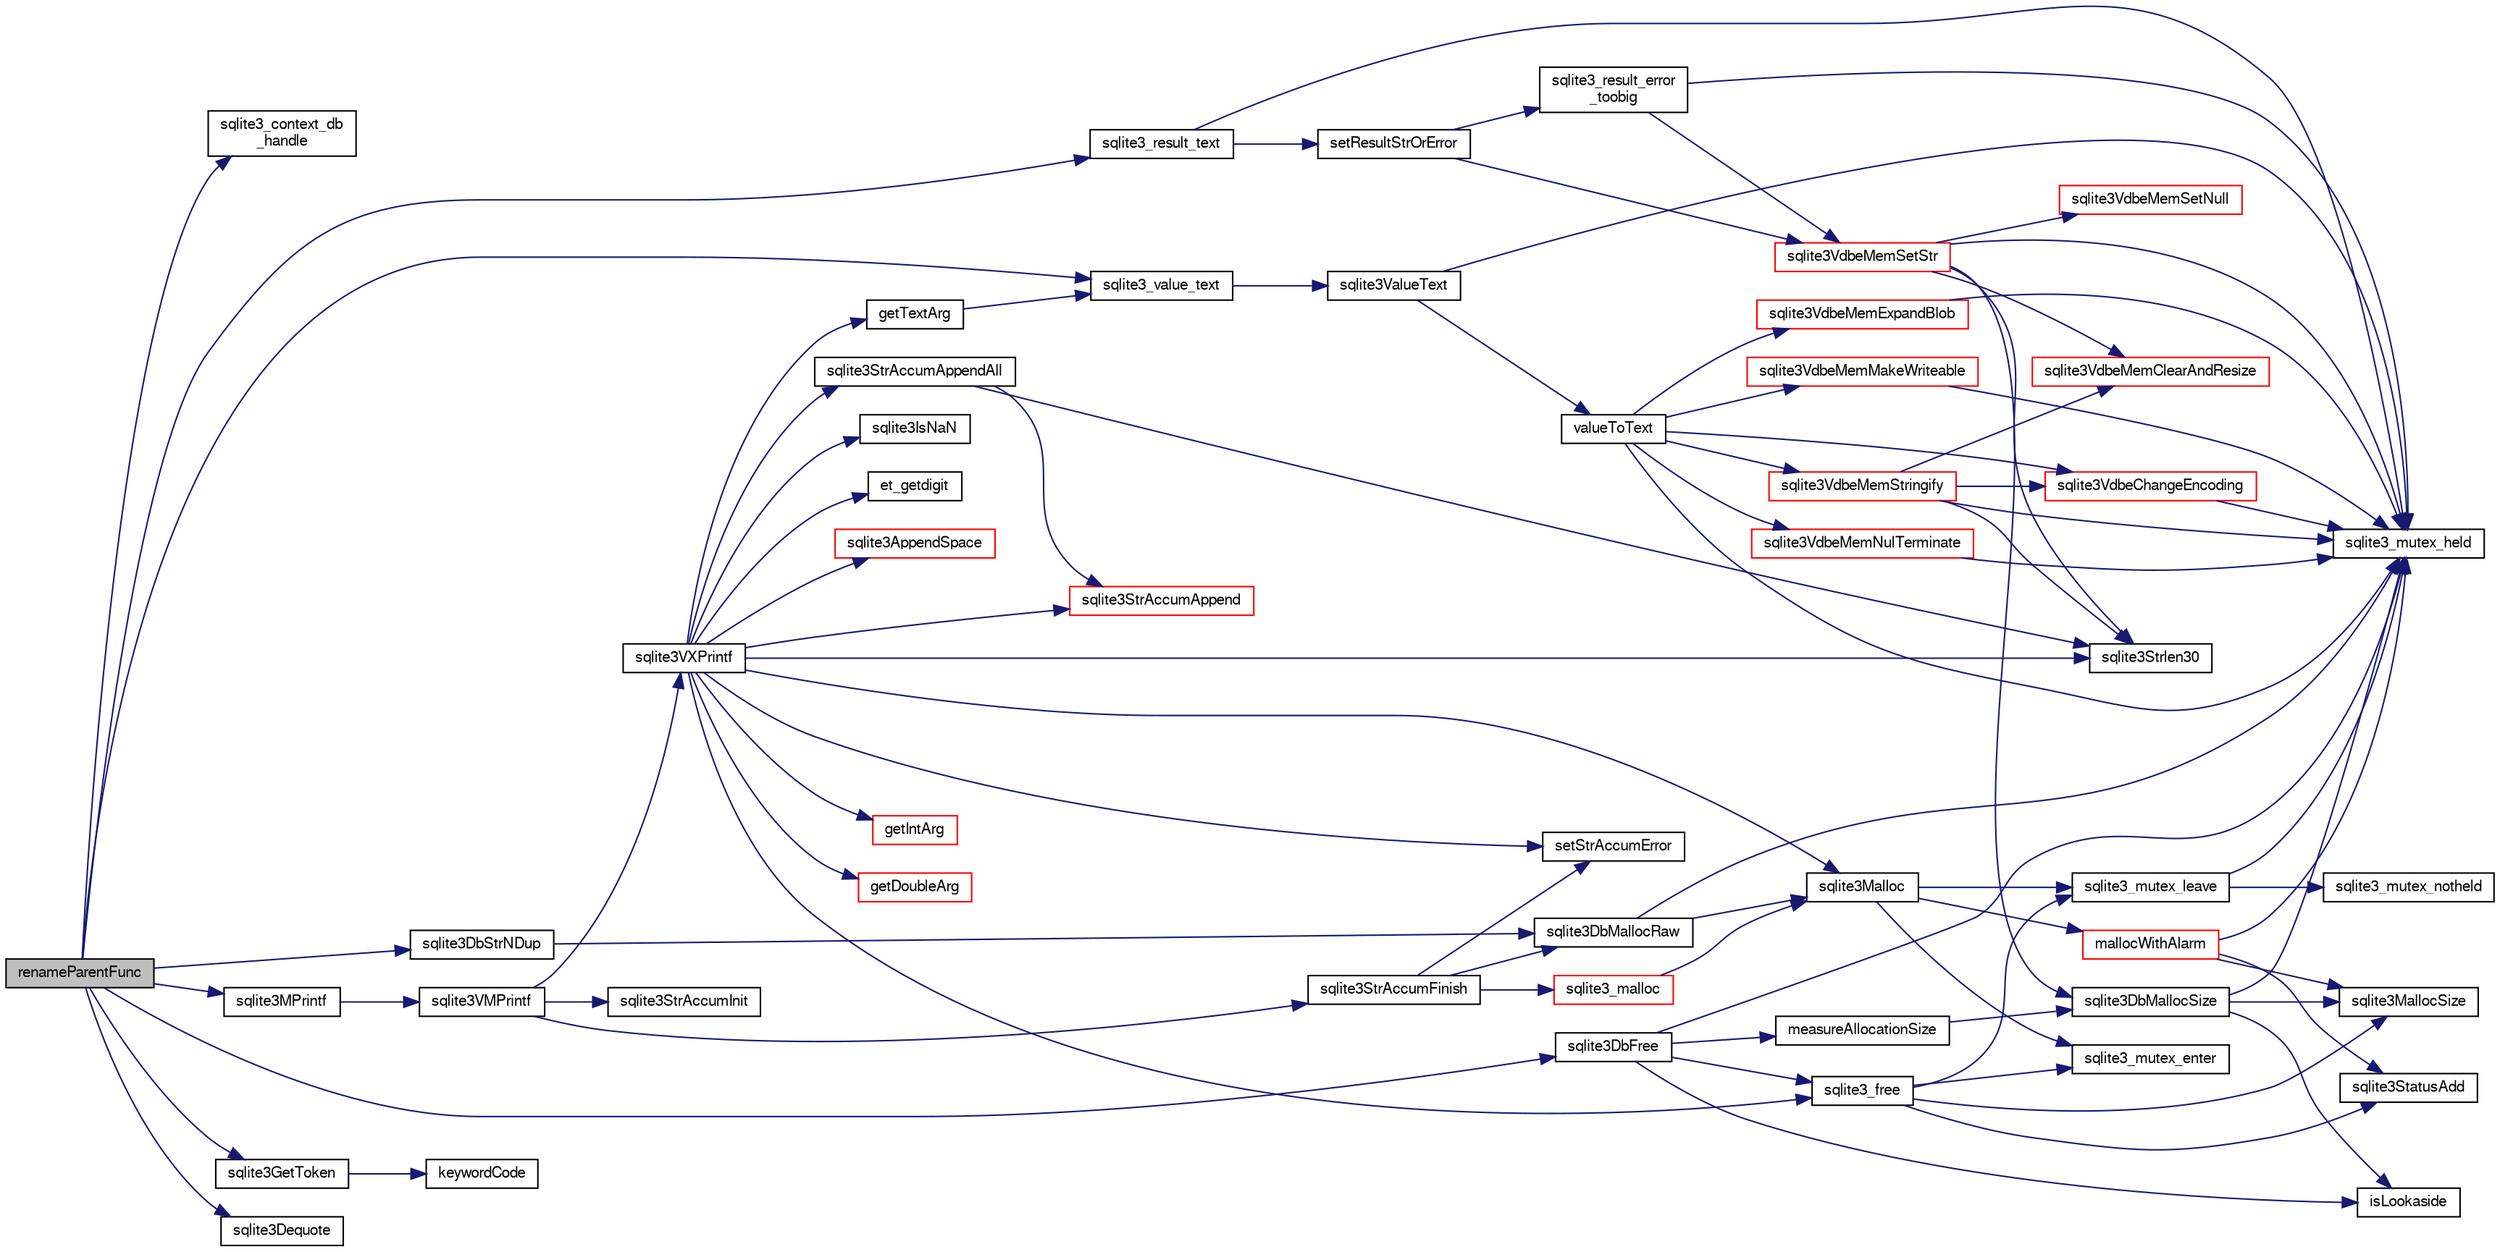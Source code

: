 digraph "renameParentFunc"
{
  edge [fontname="FreeSans",fontsize="10",labelfontname="FreeSans",labelfontsize="10"];
  node [fontname="FreeSans",fontsize="10",shape=record];
  rankdir="LR";
  Node263314 [label="renameParentFunc",height=0.2,width=0.4,color="black", fillcolor="grey75", style="filled", fontcolor="black"];
  Node263314 -> Node263315 [color="midnightblue",fontsize="10",style="solid",fontname="FreeSans"];
  Node263315 [label="sqlite3_context_db\l_handle",height=0.2,width=0.4,color="black", fillcolor="white", style="filled",URL="$sqlite3_8c.html#a4b82e673c3dcc88c179e2bae5629fa60"];
  Node263314 -> Node263316 [color="midnightblue",fontsize="10",style="solid",fontname="FreeSans"];
  Node263316 [label="sqlite3_value_text",height=0.2,width=0.4,color="black", fillcolor="white", style="filled",URL="$sqlite3_8c.html#aef2ace3239e6dd59c74110faa70f8171"];
  Node263316 -> Node263317 [color="midnightblue",fontsize="10",style="solid",fontname="FreeSans"];
  Node263317 [label="sqlite3ValueText",height=0.2,width=0.4,color="black", fillcolor="white", style="filled",URL="$sqlite3_8c.html#ad567a94e52d1adf81f4857fdba00a59b"];
  Node263317 -> Node263318 [color="midnightblue",fontsize="10",style="solid",fontname="FreeSans"];
  Node263318 [label="sqlite3_mutex_held",height=0.2,width=0.4,color="black", fillcolor="white", style="filled",URL="$sqlite3_8c.html#acf77da68932b6bc163c5e68547ecc3e7"];
  Node263317 -> Node263319 [color="midnightblue",fontsize="10",style="solid",fontname="FreeSans"];
  Node263319 [label="valueToText",height=0.2,width=0.4,color="black", fillcolor="white", style="filled",URL="$sqlite3_8c.html#abded1c4848e5c5901949c02af499044c"];
  Node263319 -> Node263318 [color="midnightblue",fontsize="10",style="solid",fontname="FreeSans"];
  Node263319 -> Node263320 [color="midnightblue",fontsize="10",style="solid",fontname="FreeSans"];
  Node263320 [label="sqlite3VdbeMemExpandBlob",height=0.2,width=0.4,color="red", fillcolor="white", style="filled",URL="$sqlite3_8c.html#afa1d06c05f058623f190c05aac4a5c7c"];
  Node263320 -> Node263318 [color="midnightblue",fontsize="10",style="solid",fontname="FreeSans"];
  Node263319 -> Node263589 [color="midnightblue",fontsize="10",style="solid",fontname="FreeSans"];
  Node263589 [label="sqlite3VdbeChangeEncoding",height=0.2,width=0.4,color="red", fillcolor="white", style="filled",URL="$sqlite3_8c.html#aa7cf8e488bf8cf9ec18528f52a40de31"];
  Node263589 -> Node263318 [color="midnightblue",fontsize="10",style="solid",fontname="FreeSans"];
  Node263319 -> Node263444 [color="midnightblue",fontsize="10",style="solid",fontname="FreeSans"];
  Node263444 [label="sqlite3VdbeMemMakeWriteable",height=0.2,width=0.4,color="red", fillcolor="white", style="filled",URL="$sqlite3_8c.html#afabdd8032205a36c69ad191c6bbb6a34"];
  Node263444 -> Node263318 [color="midnightblue",fontsize="10",style="solid",fontname="FreeSans"];
  Node263319 -> Node263591 [color="midnightblue",fontsize="10",style="solid",fontname="FreeSans"];
  Node263591 [label="sqlite3VdbeMemNulTerminate",height=0.2,width=0.4,color="red", fillcolor="white", style="filled",URL="$sqlite3_8c.html#ad72ffa8a87fad7797ceeca0682df6aa3"];
  Node263591 -> Node263318 [color="midnightblue",fontsize="10",style="solid",fontname="FreeSans"];
  Node263319 -> Node263593 [color="midnightblue",fontsize="10",style="solid",fontname="FreeSans"];
  Node263593 [label="sqlite3VdbeMemStringify",height=0.2,width=0.4,color="red", fillcolor="white", style="filled",URL="$sqlite3_8c.html#aaf8a4e6bd1059297d279570e30b7680a"];
  Node263593 -> Node263318 [color="midnightblue",fontsize="10",style="solid",fontname="FreeSans"];
  Node263593 -> Node263440 [color="midnightblue",fontsize="10",style="solid",fontname="FreeSans"];
  Node263440 [label="sqlite3VdbeMemClearAndResize",height=0.2,width=0.4,color="red", fillcolor="white", style="filled",URL="$sqlite3_8c.html#add082be4aa46084ecdf023cfac898231"];
  Node263593 -> Node263386 [color="midnightblue",fontsize="10",style="solid",fontname="FreeSans"];
  Node263386 [label="sqlite3Strlen30",height=0.2,width=0.4,color="black", fillcolor="white", style="filled",URL="$sqlite3_8c.html#a3dcd80ba41f1a308193dee74857b62a7"];
  Node263593 -> Node263589 [color="midnightblue",fontsize="10",style="solid",fontname="FreeSans"];
  Node263314 -> Node263577 [color="midnightblue",fontsize="10",style="solid",fontname="FreeSans"];
  Node263577 [label="sqlite3GetToken",height=0.2,width=0.4,color="black", fillcolor="white", style="filled",URL="$sqlite3_8c.html#a3111c5f563140332fcc76d31fd028aaf"];
  Node263577 -> Node263578 [color="midnightblue",fontsize="10",style="solid",fontname="FreeSans"];
  Node263578 [label="keywordCode",height=0.2,width=0.4,color="black", fillcolor="white", style="filled",URL="$sqlite3_8c.html#aa955bae98c47221b815579359b52335c"];
  Node263314 -> Node263594 [color="midnightblue",fontsize="10",style="solid",fontname="FreeSans"];
  Node263594 [label="sqlite3DbStrNDup",height=0.2,width=0.4,color="black", fillcolor="white", style="filled",URL="$sqlite3_8c.html#a48e8c757f70cba60fe83ce00ad8de713"];
  Node263594 -> Node263327 [color="midnightblue",fontsize="10",style="solid",fontname="FreeSans"];
  Node263327 [label="sqlite3DbMallocRaw",height=0.2,width=0.4,color="black", fillcolor="white", style="filled",URL="$sqlite3_8c.html#abbe8be0cf7175e11ddc3e2218fad924e"];
  Node263327 -> Node263318 [color="midnightblue",fontsize="10",style="solid",fontname="FreeSans"];
  Node263327 -> Node263328 [color="midnightblue",fontsize="10",style="solid",fontname="FreeSans"];
  Node263328 [label="sqlite3Malloc",height=0.2,width=0.4,color="black", fillcolor="white", style="filled",URL="$sqlite3_8c.html#a361a2eaa846b1885f123abe46f5d8b2b"];
  Node263328 -> Node263329 [color="midnightblue",fontsize="10",style="solid",fontname="FreeSans"];
  Node263329 [label="sqlite3_mutex_enter",height=0.2,width=0.4,color="black", fillcolor="white", style="filled",URL="$sqlite3_8c.html#a1c12cde690bd89f104de5cbad12a6bf5"];
  Node263328 -> Node263330 [color="midnightblue",fontsize="10",style="solid",fontname="FreeSans"];
  Node263330 [label="mallocWithAlarm",height=0.2,width=0.4,color="red", fillcolor="white", style="filled",URL="$sqlite3_8c.html#ab070d5cf8e48ec8a6a43cf025d48598b"];
  Node263330 -> Node263318 [color="midnightblue",fontsize="10",style="solid",fontname="FreeSans"];
  Node263330 -> Node263323 [color="midnightblue",fontsize="10",style="solid",fontname="FreeSans"];
  Node263323 [label="sqlite3MallocSize",height=0.2,width=0.4,color="black", fillcolor="white", style="filled",URL="$sqlite3_8c.html#acf5d2a5f35270bafb050bd2def576955"];
  Node263330 -> Node263336 [color="midnightblue",fontsize="10",style="solid",fontname="FreeSans"];
  Node263336 [label="sqlite3StatusAdd",height=0.2,width=0.4,color="black", fillcolor="white", style="filled",URL="$sqlite3_8c.html#afa029f93586aeab4cc85360905dae9cd"];
  Node263328 -> Node263334 [color="midnightblue",fontsize="10",style="solid",fontname="FreeSans"];
  Node263334 [label="sqlite3_mutex_leave",height=0.2,width=0.4,color="black", fillcolor="white", style="filled",URL="$sqlite3_8c.html#a5838d235601dbd3c1fa993555c6bcc93"];
  Node263334 -> Node263318 [color="midnightblue",fontsize="10",style="solid",fontname="FreeSans"];
  Node263334 -> Node263335 [color="midnightblue",fontsize="10",style="solid",fontname="FreeSans"];
  Node263335 [label="sqlite3_mutex_notheld",height=0.2,width=0.4,color="black", fillcolor="white", style="filled",URL="$sqlite3_8c.html#a83967c837c1c000d3b5adcfaa688f5dc"];
  Node263314 -> Node263595 [color="midnightblue",fontsize="10",style="solid",fontname="FreeSans"];
  Node263595 [label="sqlite3Dequote",height=0.2,width=0.4,color="black", fillcolor="white", style="filled",URL="$sqlite3_8c.html#a7b0ccb71d60de662cbb09755454dee5d"];
  Node263314 -> Node263579 [color="midnightblue",fontsize="10",style="solid",fontname="FreeSans"];
  Node263579 [label="sqlite3MPrintf",height=0.2,width=0.4,color="black", fillcolor="white", style="filled",URL="$sqlite3_8c.html#a208ef0df84e9778778804a19af03efea"];
  Node263579 -> Node263580 [color="midnightblue",fontsize="10",style="solid",fontname="FreeSans"];
  Node263580 [label="sqlite3VMPrintf",height=0.2,width=0.4,color="black", fillcolor="white", style="filled",URL="$sqlite3_8c.html#a05535d0982ef06fbc2ee8195ebbae689"];
  Node263580 -> Node263366 [color="midnightblue",fontsize="10",style="solid",fontname="FreeSans"];
  Node263366 [label="sqlite3StrAccumInit",height=0.2,width=0.4,color="black", fillcolor="white", style="filled",URL="$sqlite3_8c.html#aabf95e113b9d54d519cd15a56215f560"];
  Node263580 -> Node263367 [color="midnightblue",fontsize="10",style="solid",fontname="FreeSans"];
  Node263367 [label="sqlite3VXPrintf",height=0.2,width=0.4,color="black", fillcolor="white", style="filled",URL="$sqlite3_8c.html#a63c25806c9bd4a2b76f9a0eb232c6bde"];
  Node263367 -> Node263368 [color="midnightblue",fontsize="10",style="solid",fontname="FreeSans"];
  Node263368 [label="sqlite3StrAccumAppend",height=0.2,width=0.4,color="red", fillcolor="white", style="filled",URL="$sqlite3_8c.html#a56664fa33def33c5a5245b623441d5e0"];
  Node263367 -> Node263375 [color="midnightblue",fontsize="10",style="solid",fontname="FreeSans"];
  Node263375 [label="getIntArg",height=0.2,width=0.4,color="red", fillcolor="white", style="filled",URL="$sqlite3_8c.html#abff258963dbd9205fb299851a64c67be"];
  Node263367 -> Node263328 [color="midnightblue",fontsize="10",style="solid",fontname="FreeSans"];
  Node263367 -> Node263371 [color="midnightblue",fontsize="10",style="solid",fontname="FreeSans"];
  Node263371 [label="setStrAccumError",height=0.2,width=0.4,color="black", fillcolor="white", style="filled",URL="$sqlite3_8c.html#a3dc479a1fc8ba1ab8edfe51f8a0b102c"];
  Node263367 -> Node263381 [color="midnightblue",fontsize="10",style="solid",fontname="FreeSans"];
  Node263381 [label="getDoubleArg",height=0.2,width=0.4,color="red", fillcolor="white", style="filled",URL="$sqlite3_8c.html#a1cf25120072c85bd261983b24c12c3d9"];
  Node263367 -> Node263385 [color="midnightblue",fontsize="10",style="solid",fontname="FreeSans"];
  Node263385 [label="sqlite3IsNaN",height=0.2,width=0.4,color="black", fillcolor="white", style="filled",URL="$sqlite3_8c.html#aed4d78203877c3486765ccbc7feebb50"];
  Node263367 -> Node263386 [color="midnightblue",fontsize="10",style="solid",fontname="FreeSans"];
  Node263367 -> Node263387 [color="midnightblue",fontsize="10",style="solid",fontname="FreeSans"];
  Node263387 [label="et_getdigit",height=0.2,width=0.4,color="black", fillcolor="white", style="filled",URL="$sqlite3_8c.html#a40c5a308749ad07cc2397a53e081bff0"];
  Node263367 -> Node263388 [color="midnightblue",fontsize="10",style="solid",fontname="FreeSans"];
  Node263388 [label="getTextArg",height=0.2,width=0.4,color="black", fillcolor="white", style="filled",URL="$sqlite3_8c.html#afbb41850423ef20071cefaab0431e04d"];
  Node263388 -> Node263316 [color="midnightblue",fontsize="10",style="solid",fontname="FreeSans"];
  Node263367 -> Node263389 [color="midnightblue",fontsize="10",style="solid",fontname="FreeSans"];
  Node263389 [label="sqlite3StrAccumAppendAll",height=0.2,width=0.4,color="black", fillcolor="white", style="filled",URL="$sqlite3_8c.html#acaf8f3e4f99a3c3a4a77e9c987547289"];
  Node263389 -> Node263368 [color="midnightblue",fontsize="10",style="solid",fontname="FreeSans"];
  Node263389 -> Node263386 [color="midnightblue",fontsize="10",style="solid",fontname="FreeSans"];
  Node263367 -> Node263390 [color="midnightblue",fontsize="10",style="solid",fontname="FreeSans"];
  Node263390 [label="sqlite3AppendSpace",height=0.2,width=0.4,color="red", fillcolor="white", style="filled",URL="$sqlite3_8c.html#aefd38a5afc0020d4a93855c3ee7c63a8"];
  Node263367 -> Node263339 [color="midnightblue",fontsize="10",style="solid",fontname="FreeSans"];
  Node263339 [label="sqlite3_free",height=0.2,width=0.4,color="black", fillcolor="white", style="filled",URL="$sqlite3_8c.html#a6552349e36a8a691af5487999ab09519"];
  Node263339 -> Node263329 [color="midnightblue",fontsize="10",style="solid",fontname="FreeSans"];
  Node263339 -> Node263336 [color="midnightblue",fontsize="10",style="solid",fontname="FreeSans"];
  Node263339 -> Node263323 [color="midnightblue",fontsize="10",style="solid",fontname="FreeSans"];
  Node263339 -> Node263334 [color="midnightblue",fontsize="10",style="solid",fontname="FreeSans"];
  Node263580 -> Node263391 [color="midnightblue",fontsize="10",style="solid",fontname="FreeSans"];
  Node263391 [label="sqlite3StrAccumFinish",height=0.2,width=0.4,color="black", fillcolor="white", style="filled",URL="$sqlite3_8c.html#adb7f26b10ac1b847db6f000ef4c2e2ba"];
  Node263391 -> Node263327 [color="midnightblue",fontsize="10",style="solid",fontname="FreeSans"];
  Node263391 -> Node263392 [color="midnightblue",fontsize="10",style="solid",fontname="FreeSans"];
  Node263392 [label="sqlite3_malloc",height=0.2,width=0.4,color="red", fillcolor="white", style="filled",URL="$sqlite3_8c.html#ac79dba55fc32b6a840cf5a9769bce7cd"];
  Node263392 -> Node263328 [color="midnightblue",fontsize="10",style="solid",fontname="FreeSans"];
  Node263391 -> Node263371 [color="midnightblue",fontsize="10",style="solid",fontname="FreeSans"];
  Node263314 -> Node263337 [color="midnightblue",fontsize="10",style="solid",fontname="FreeSans"];
  Node263337 [label="sqlite3DbFree",height=0.2,width=0.4,color="black", fillcolor="white", style="filled",URL="$sqlite3_8c.html#ac70ab821a6607b4a1b909582dc37a069"];
  Node263337 -> Node263318 [color="midnightblue",fontsize="10",style="solid",fontname="FreeSans"];
  Node263337 -> Node263338 [color="midnightblue",fontsize="10",style="solid",fontname="FreeSans"];
  Node263338 [label="measureAllocationSize",height=0.2,width=0.4,color="black", fillcolor="white", style="filled",URL="$sqlite3_8c.html#a45731e644a22fdb756e2b6337224217a"];
  Node263338 -> Node263322 [color="midnightblue",fontsize="10",style="solid",fontname="FreeSans"];
  Node263322 [label="sqlite3DbMallocSize",height=0.2,width=0.4,color="black", fillcolor="white", style="filled",URL="$sqlite3_8c.html#aa397e5a8a03495203a0767abf0a71f86"];
  Node263322 -> Node263323 [color="midnightblue",fontsize="10",style="solid",fontname="FreeSans"];
  Node263322 -> Node263318 [color="midnightblue",fontsize="10",style="solid",fontname="FreeSans"];
  Node263322 -> Node263324 [color="midnightblue",fontsize="10",style="solid",fontname="FreeSans"];
  Node263324 [label="isLookaside",height=0.2,width=0.4,color="black", fillcolor="white", style="filled",URL="$sqlite3_8c.html#a770fa05ff9717b75e16f4d968a77b897"];
  Node263337 -> Node263324 [color="midnightblue",fontsize="10",style="solid",fontname="FreeSans"];
  Node263337 -> Node263339 [color="midnightblue",fontsize="10",style="solid",fontname="FreeSans"];
  Node263314 -> Node263447 [color="midnightblue",fontsize="10",style="solid",fontname="FreeSans"];
  Node263447 [label="sqlite3_result_text",height=0.2,width=0.4,color="black", fillcolor="white", style="filled",URL="$sqlite3_8c.html#a2c06bc83045bd7986b89e5e8bd689bdf"];
  Node263447 -> Node263318 [color="midnightblue",fontsize="10",style="solid",fontname="FreeSans"];
  Node263447 -> Node263448 [color="midnightblue",fontsize="10",style="solid",fontname="FreeSans"];
  Node263448 [label="setResultStrOrError",height=0.2,width=0.4,color="black", fillcolor="white", style="filled",URL="$sqlite3_8c.html#af1d0f45c261a19434fad327798cc6d6b"];
  Node263448 -> Node263435 [color="midnightblue",fontsize="10",style="solid",fontname="FreeSans"];
  Node263435 [label="sqlite3VdbeMemSetStr",height=0.2,width=0.4,color="red", fillcolor="white", style="filled",URL="$sqlite3_8c.html#a9697bec7c3b512483638ea3646191d7d"];
  Node263435 -> Node263318 [color="midnightblue",fontsize="10",style="solid",fontname="FreeSans"];
  Node263435 -> Node263436 [color="midnightblue",fontsize="10",style="solid",fontname="FreeSans"];
  Node263436 [label="sqlite3VdbeMemSetNull",height=0.2,width=0.4,color="red", fillcolor="white", style="filled",URL="$sqlite3_8c.html#ae01092c23aebaf8a3ebdf3954609b410"];
  Node263435 -> Node263386 [color="midnightblue",fontsize="10",style="solid",fontname="FreeSans"];
  Node263435 -> Node263440 [color="midnightblue",fontsize="10",style="solid",fontname="FreeSans"];
  Node263435 -> Node263322 [color="midnightblue",fontsize="10",style="solid",fontname="FreeSans"];
  Node263448 -> Node263434 [color="midnightblue",fontsize="10",style="solid",fontname="FreeSans"];
  Node263434 [label="sqlite3_result_error\l_toobig",height=0.2,width=0.4,color="black", fillcolor="white", style="filled",URL="$sqlite3_8c.html#ad4f0c5e8c9421d0c4550c1a108221abe"];
  Node263434 -> Node263318 [color="midnightblue",fontsize="10",style="solid",fontname="FreeSans"];
  Node263434 -> Node263435 [color="midnightblue",fontsize="10",style="solid",fontname="FreeSans"];
}
